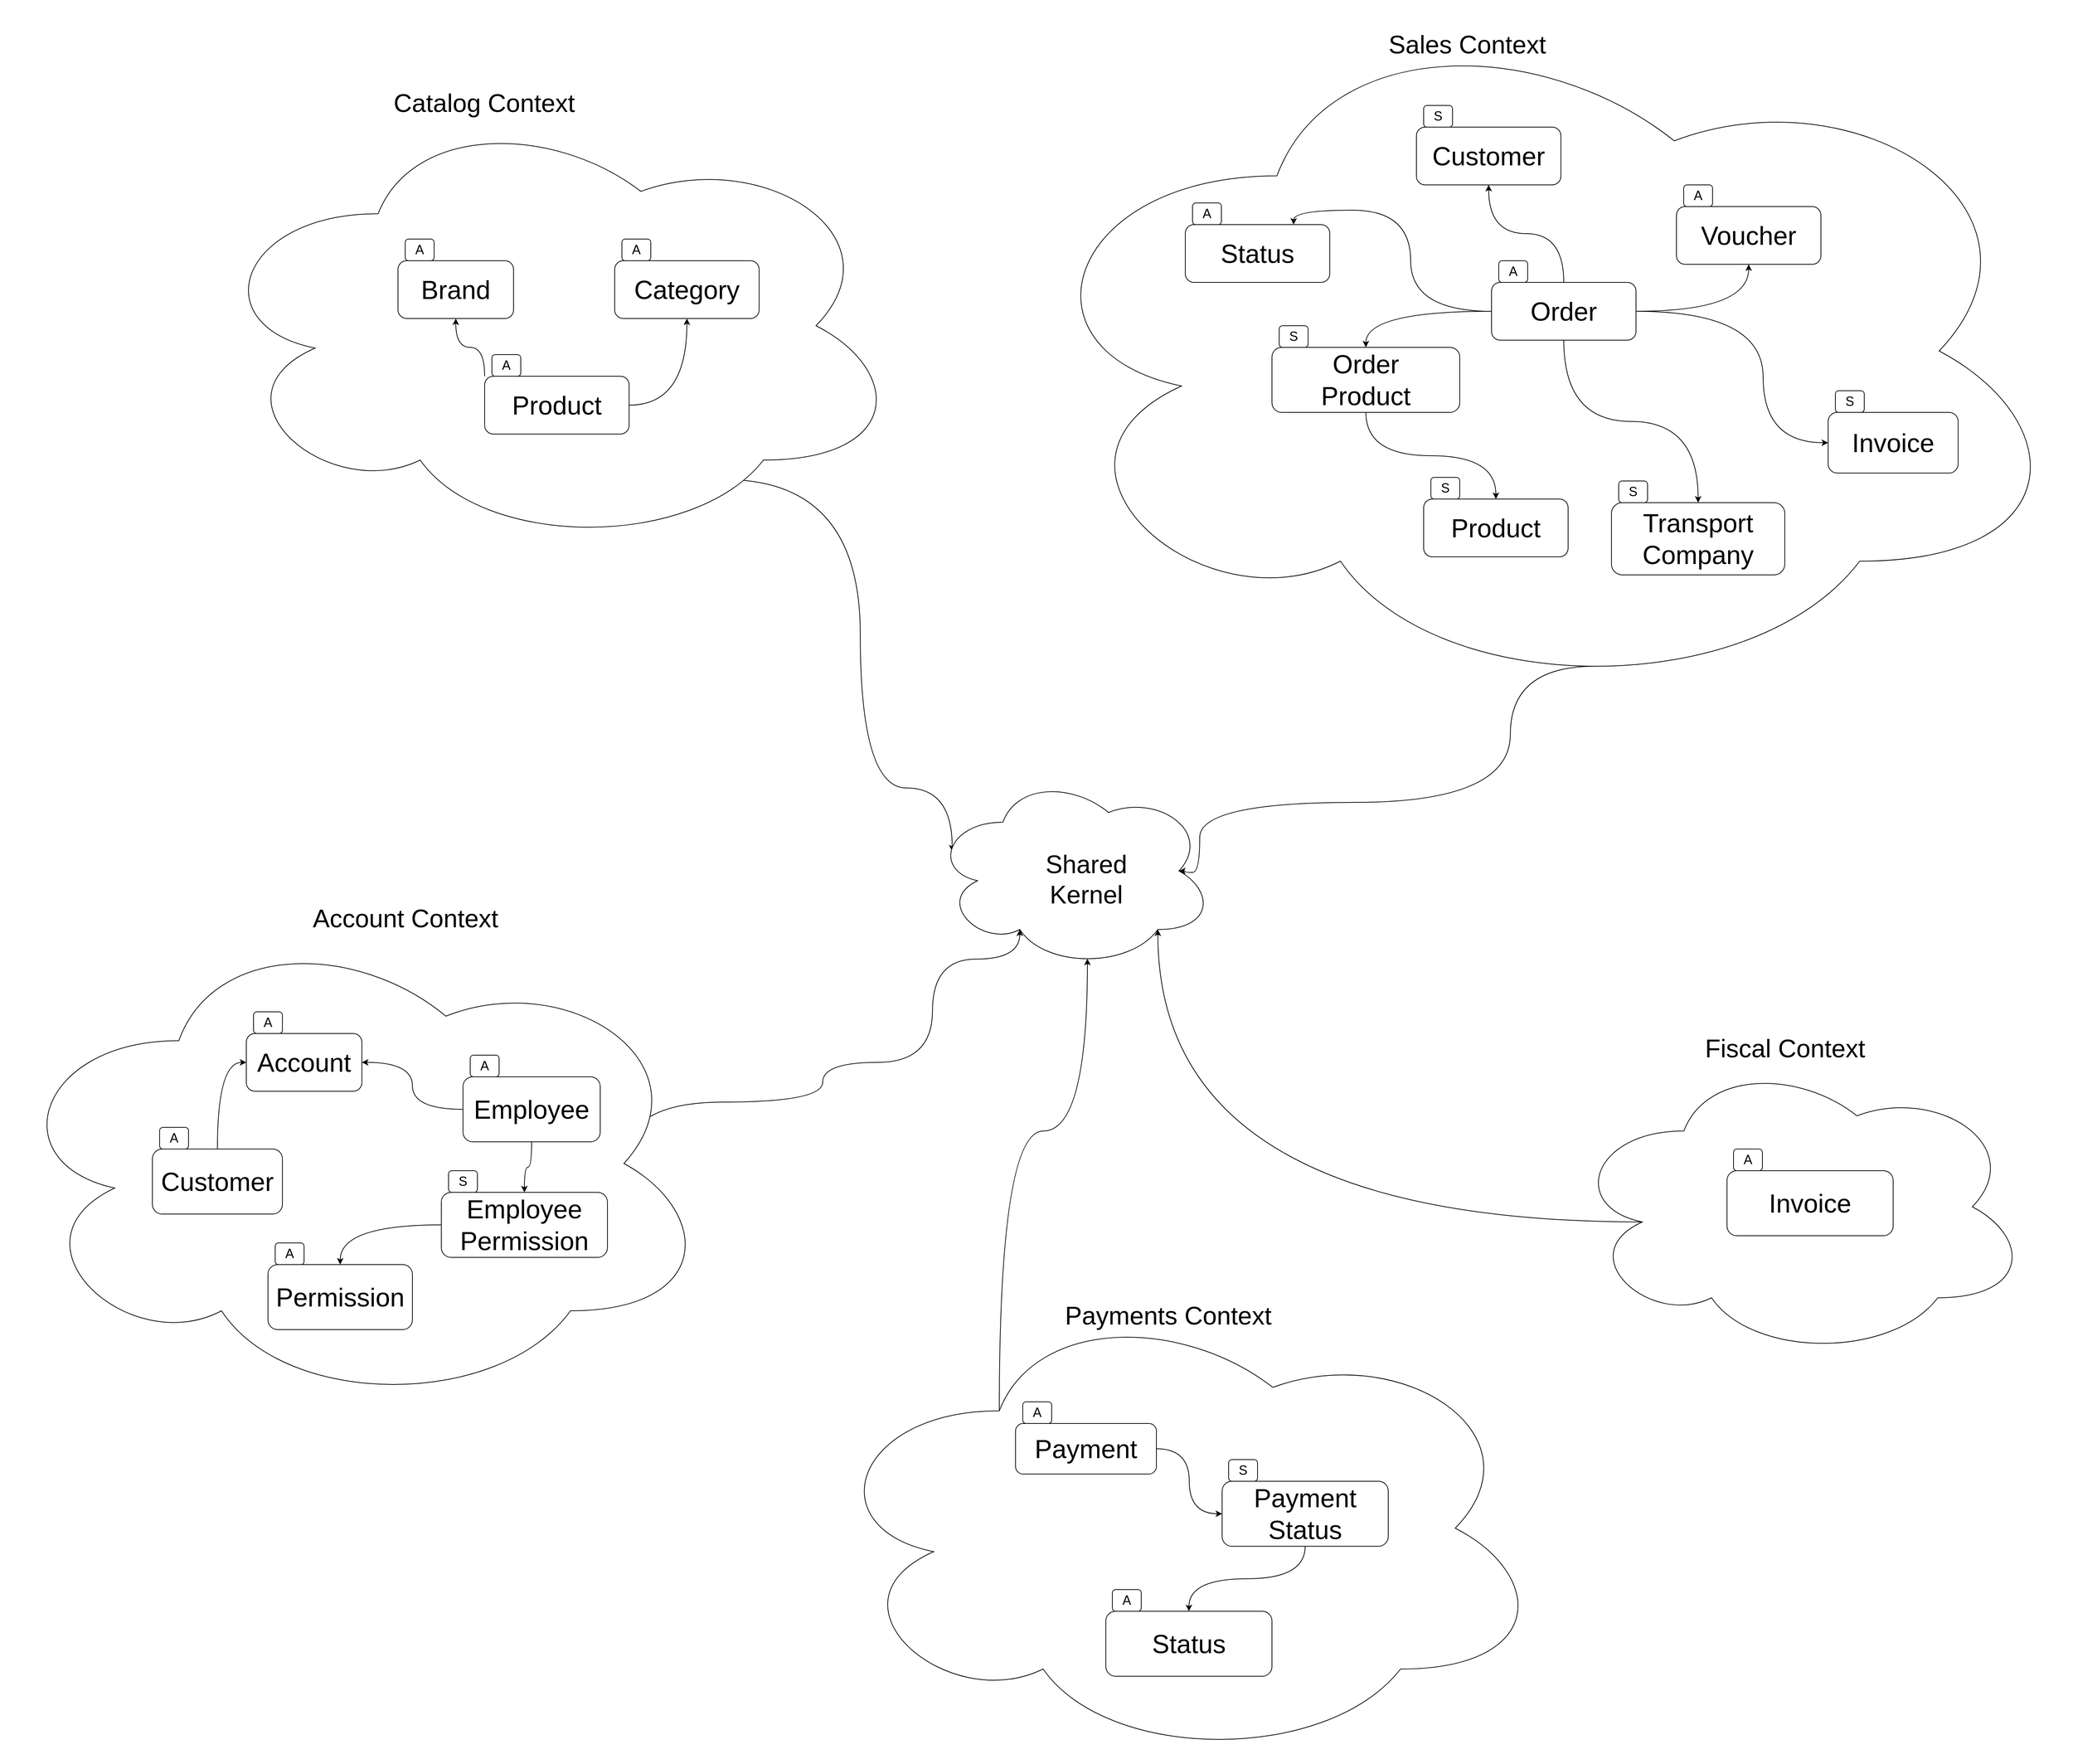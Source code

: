 <mxfile version="13.9.9" type="device"><diagram id="ZQA0EDPNKtlbKSDiAfCb" name="Página-1"><mxGraphModel dx="5290" dy="5078" grid="1" gridSize="10" guides="1" tooltips="1" connect="1" arrows="1" fold="1" page="1" pageScale="1" pageWidth="827" pageHeight="1169" math="0" shadow="0"><root><mxCell id="0"/><mxCell id="1" parent="0"/><mxCell id="Mp_Ajbu60HFXMeDb34sg-43" style="edgeStyle=orthogonalEdgeStyle;curved=1;orthogonalLoop=1;jettySize=auto;html=1;entryX=0.875;entryY=0.5;entryDx=0;entryDy=0;exitX=0.55;exitY=0.95;exitDx=0;exitDy=0;exitPerimeter=0;entryPerimeter=0;" edge="1" parent="1" source="Mp_Ajbu60HFXMeDb34sg-1" target="Mp_Ajbu60HFXMeDb34sg-6"><mxGeometry relative="1" as="geometry"><Array as="points"><mxPoint x="1410" y="-279"/><mxPoint x="1410" y="-90"/><mxPoint x="980" y="-90"/><mxPoint x="980" y="7"/><mxPoint x="960" y="7"/><mxPoint x="960" y="5"/></Array></mxGeometry></mxCell><mxCell id="Mp_Ajbu60HFXMeDb34sg-1" value="" style="ellipse;shape=cloud;whiteSpace=wrap;html=1;" vertex="1" parent="1"><mxGeometry x="720" y="-1200" width="1467.13" height="970" as="geometry"/></mxCell><mxCell id="Mp_Ajbu60HFXMeDb34sg-8" style="edgeStyle=orthogonalEdgeStyle;orthogonalLoop=1;jettySize=auto;html=1;exitX=0.55;exitY=0.95;exitDx=0;exitDy=0;exitPerimeter=0;curved=1;entryX=0.07;entryY=0.4;entryDx=0;entryDy=0;entryPerimeter=0;" edge="1" parent="1" source="Mp_Ajbu60HFXMeDb34sg-2" target="Mp_Ajbu60HFXMeDb34sg-6"><mxGeometry relative="1" as="geometry"><Array as="points"><mxPoint x="133" y="-537"/><mxPoint x="510" y="-537"/><mxPoint x="510" y="-110"/><mxPoint x="637" y="-110"/></Array></mxGeometry></mxCell><mxCell id="Mp_Ajbu60HFXMeDb34sg-9" value="&lt;font style=&quot;font-size: 35px&quot;&gt;Catalog Context&lt;/font&gt;" style="edgeLabel;html=1;align=center;verticalAlign=middle;resizable=0;points=[];" vertex="1" connectable="0" parent="Mp_Ajbu60HFXMeDb34sg-8"><mxGeometry x="-0.226" relative="1" as="geometry"><mxPoint x="-499.14" y="-522.57" as="offset"/></mxGeometry></mxCell><mxCell id="Mp_Ajbu60HFXMeDb34sg-2" value="" style="ellipse;shape=cloud;whiteSpace=wrap;html=1;" vertex="1" parent="1"><mxGeometry x="-400" y="-1060" width="970" height="620" as="geometry"/></mxCell><mxCell id="Mp_Ajbu60HFXMeDb34sg-66" style="edgeStyle=orthogonalEdgeStyle;curved=1;orthogonalLoop=1;jettySize=auto;html=1;entryX=0.55;entryY=0.95;entryDx=0;entryDy=0;entryPerimeter=0;exitX=0.25;exitY=0.25;exitDx=0;exitDy=0;exitPerimeter=0;" edge="1" parent="1" source="Mp_Ajbu60HFXMeDb34sg-4" target="Mp_Ajbu60HFXMeDb34sg-6"><mxGeometry relative="1" as="geometry"/></mxCell><mxCell id="Mp_Ajbu60HFXMeDb34sg-4" value="" style="ellipse;shape=cloud;whiteSpace=wrap;html=1;" vertex="1" parent="1"><mxGeometry x="450" y="590" width="1010" height="650" as="geometry"/></mxCell><mxCell id="Mp_Ajbu60HFXMeDb34sg-48" style="edgeStyle=orthogonalEdgeStyle;curved=1;orthogonalLoop=1;jettySize=auto;html=1;entryX=0.31;entryY=0.8;entryDx=0;entryDy=0;entryPerimeter=0;exitX=0.875;exitY=0.5;exitDx=0;exitDy=0;exitPerimeter=0;" edge="1" parent="1" source="Mp_Ajbu60HFXMeDb34sg-5" target="Mp_Ajbu60HFXMeDb34sg-6"><mxGeometry relative="1" as="geometry"><Array as="points"><mxPoint x="183" y="325"/><mxPoint x="458" y="325"/><mxPoint x="458" y="270"/><mxPoint x="610" y="270"/><mxPoint x="610" y="127"/><mxPoint x="731" y="127"/></Array></mxGeometry></mxCell><mxCell id="Mp_Ajbu60HFXMeDb34sg-5" value="" style="ellipse;shape=cloud;whiteSpace=wrap;html=1;" vertex="1" parent="1"><mxGeometry x="-680" y="70" width="986.09" height="680" as="geometry"/></mxCell><mxCell id="Mp_Ajbu60HFXMeDb34sg-6" value="" style="ellipse;shape=cloud;whiteSpace=wrap;html=1;" vertex="1" parent="1"><mxGeometry x="610" y="-130" width="390" height="270" as="geometry"/></mxCell><mxCell id="Mp_Ajbu60HFXMeDb34sg-7" value="&lt;font style=&quot;font-size: 35px&quot;&gt;Shared&lt;br&gt;Kernel&lt;/font&gt;" style="text;html=1;strokeColor=none;fillColor=none;align=center;verticalAlign=middle;whiteSpace=wrap;rounded=0;fontSize=35;" vertex="1" parent="1"><mxGeometry x="697.75" y="-38" width="249.5" height="108" as="geometry"/></mxCell><mxCell id="Mp_Ajbu60HFXMeDb34sg-10" value="&lt;font style=&quot;font-size: 36px&quot;&gt;Brand&lt;/font&gt;" style="rounded=1;whiteSpace=wrap;html=1;" vertex="1" parent="1"><mxGeometry x="-130" y="-840" width="160" height="80" as="geometry"/></mxCell><mxCell id="Mp_Ajbu60HFXMeDb34sg-69" style="edgeStyle=orthogonalEdgeStyle;curved=1;orthogonalLoop=1;jettySize=auto;html=1;entryX=0.8;entryY=0.8;entryDx=0;entryDy=0;entryPerimeter=0;exitX=0.16;exitY=0.55;exitDx=0;exitDy=0;exitPerimeter=0;" edge="1" parent="1" source="Mp_Ajbu60HFXMeDb34sg-11" target="Mp_Ajbu60HFXMeDb34sg-6"><mxGeometry relative="1" as="geometry"><mxPoint x="1210" y="260" as="targetPoint"/></mxGeometry></mxCell><mxCell id="Mp_Ajbu60HFXMeDb34sg-11" value="" style="ellipse;shape=cloud;whiteSpace=wrap;html=1;" vertex="1" parent="1"><mxGeometry x="1490.43" y="260" width="639.14" height="420" as="geometry"/></mxCell><mxCell id="Mp_Ajbu60HFXMeDb34sg-12" value="&lt;font style=&quot;font-size: 36px&quot;&gt;Category&lt;/font&gt;" style="rounded=1;whiteSpace=wrap;html=1;" vertex="1" parent="1"><mxGeometry x="170" y="-840" width="200" height="80" as="geometry"/></mxCell><mxCell id="Mp_Ajbu60HFXMeDb34sg-14" style="edgeStyle=orthogonalEdgeStyle;curved=1;orthogonalLoop=1;jettySize=auto;html=1;exitX=0;exitY=0;exitDx=0;exitDy=0;" edge="1" parent="1" source="Mp_Ajbu60HFXMeDb34sg-13" target="Mp_Ajbu60HFXMeDb34sg-10"><mxGeometry relative="1" as="geometry"/></mxCell><mxCell id="Mp_Ajbu60HFXMeDb34sg-15" style="edgeStyle=orthogonalEdgeStyle;curved=1;orthogonalLoop=1;jettySize=auto;html=1;exitX=1;exitY=0.5;exitDx=0;exitDy=0;entryX=0.5;entryY=1;entryDx=0;entryDy=0;" edge="1" parent="1" source="Mp_Ajbu60HFXMeDb34sg-13" target="Mp_Ajbu60HFXMeDb34sg-12"><mxGeometry relative="1" as="geometry"/></mxCell><mxCell id="Mp_Ajbu60HFXMeDb34sg-13" value="&lt;font style=&quot;font-size: 36px&quot;&gt;Product&lt;/font&gt;" style="rounded=1;whiteSpace=wrap;html=1;" vertex="1" parent="1"><mxGeometry x="-10" y="-680" width="200" height="80" as="geometry"/></mxCell><mxCell id="Mp_Ajbu60HFXMeDb34sg-18" value="&lt;font style=&quot;font-size: 18px&quot;&gt;A&lt;/font&gt;" style="rounded=1;whiteSpace=wrap;html=1;" vertex="1" parent="1"><mxGeometry y="-710" width="40" height="30" as="geometry"/></mxCell><mxCell id="Mp_Ajbu60HFXMeDb34sg-19" value="&lt;font style=&quot;font-size: 18px&quot;&gt;A&lt;/font&gt;" style="rounded=1;whiteSpace=wrap;html=1;" vertex="1" parent="1"><mxGeometry x="-120" y="-870" width="40" height="30" as="geometry"/></mxCell><mxCell id="Mp_Ajbu60HFXMeDb34sg-20" value="&lt;font style=&quot;font-size: 18px&quot;&gt;A&lt;/font&gt;" style="rounded=1;whiteSpace=wrap;html=1;" vertex="1" parent="1"><mxGeometry x="180" y="-870" width="40" height="30" as="geometry"/></mxCell><mxCell id="Mp_Ajbu60HFXMeDb34sg-21" value="&lt;font style=&quot;font-size: 35px&quot;&gt;Sales Context&lt;/font&gt;" style="edgeLabel;html=1;align=center;verticalAlign=middle;resizable=0;points=[];" vertex="1" connectable="0" parent="1"><mxGeometry x="1350.0" y="-1140" as="geometry"/></mxCell><mxCell id="Mp_Ajbu60HFXMeDb34sg-36" style="edgeStyle=orthogonalEdgeStyle;curved=1;orthogonalLoop=1;jettySize=auto;html=1;" edge="1" parent="1" source="Mp_Ajbu60HFXMeDb34sg-22" target="Mp_Ajbu60HFXMeDb34sg-30"><mxGeometry relative="1" as="geometry"/></mxCell><mxCell id="Mp_Ajbu60HFXMeDb34sg-39" style="edgeStyle=orthogonalEdgeStyle;curved=1;orthogonalLoop=1;jettySize=auto;html=1;" edge="1" parent="1" source="Mp_Ajbu60HFXMeDb34sg-22" target="Mp_Ajbu60HFXMeDb34sg-26"><mxGeometry relative="1" as="geometry"/></mxCell><mxCell id="Mp_Ajbu60HFXMeDb34sg-40" style="edgeStyle=orthogonalEdgeStyle;curved=1;orthogonalLoop=1;jettySize=auto;html=1;entryX=0.75;entryY=0;entryDx=0;entryDy=0;" edge="1" parent="1" source="Mp_Ajbu60HFXMeDb34sg-22" target="Mp_Ajbu60HFXMeDb34sg-28"><mxGeometry relative="1" as="geometry"/></mxCell><mxCell id="Mp_Ajbu60HFXMeDb34sg-41" style="edgeStyle=orthogonalEdgeStyle;curved=1;orthogonalLoop=1;jettySize=auto;html=1;entryX=0.5;entryY=1;entryDx=0;entryDy=0;" edge="1" parent="1" source="Mp_Ajbu60HFXMeDb34sg-22" target="Mp_Ajbu60HFXMeDb34sg-34"><mxGeometry relative="1" as="geometry"/></mxCell><mxCell id="Mp_Ajbu60HFXMeDb34sg-42" style="edgeStyle=orthogonalEdgeStyle;curved=1;orthogonalLoop=1;jettySize=auto;html=1;entryX=0.5;entryY=1;entryDx=0;entryDy=0;" edge="1" parent="1" source="Mp_Ajbu60HFXMeDb34sg-22" target="Mp_Ajbu60HFXMeDb34sg-24"><mxGeometry relative="1" as="geometry"/></mxCell><mxCell id="Mp_Ajbu60HFXMeDb34sg-83" style="edgeStyle=orthogonalEdgeStyle;curved=1;orthogonalLoop=1;jettySize=auto;html=1;entryX=0;entryY=0.5;entryDx=0;entryDy=0;" edge="1" parent="1" source="Mp_Ajbu60HFXMeDb34sg-22" target="Mp_Ajbu60HFXMeDb34sg-81"><mxGeometry relative="1" as="geometry"><Array as="points"><mxPoint x="1760" y="-770"/><mxPoint x="1760" y="-588"/></Array></mxGeometry></mxCell><mxCell id="Mp_Ajbu60HFXMeDb34sg-22" value="&lt;font style=&quot;font-size: 36px&quot;&gt;Order&lt;/font&gt;" style="rounded=1;whiteSpace=wrap;html=1;" vertex="1" parent="1"><mxGeometry x="1384" y="-810" width="200" height="80" as="geometry"/></mxCell><mxCell id="Mp_Ajbu60HFXMeDb34sg-23" value="&lt;font style=&quot;font-size: 18px&quot;&gt;A&lt;/font&gt;" style="rounded=1;whiteSpace=wrap;html=1;" vertex="1" parent="1"><mxGeometry x="1394" y="-840" width="40" height="30" as="geometry"/></mxCell><mxCell id="Mp_Ajbu60HFXMeDb34sg-24" value="&lt;font style=&quot;font-size: 36px&quot;&gt;Voucher&lt;/font&gt;" style="rounded=1;whiteSpace=wrap;html=1;" vertex="1" parent="1"><mxGeometry x="1640" y="-915" width="200" height="80" as="geometry"/></mxCell><mxCell id="Mp_Ajbu60HFXMeDb34sg-25" value="&lt;font style=&quot;font-size: 18px&quot;&gt;A&lt;/font&gt;" style="rounded=1;whiteSpace=wrap;html=1;" vertex="1" parent="1"><mxGeometry x="1650" y="-945" width="40" height="30" as="geometry"/></mxCell><mxCell id="Mp_Ajbu60HFXMeDb34sg-26" value="&lt;font style=&quot;font-size: 36px&quot;&gt;Transport Company&lt;/font&gt;" style="rounded=1;whiteSpace=wrap;html=1;" vertex="1" parent="1"><mxGeometry x="1550" y="-505" width="240" height="100" as="geometry"/></mxCell><mxCell id="Mp_Ajbu60HFXMeDb34sg-27" value="&lt;font style=&quot;font-size: 18px&quot;&gt;S&lt;/font&gt;" style="rounded=1;whiteSpace=wrap;html=1;" vertex="1" parent="1"><mxGeometry x="1560" y="-535" width="40" height="30" as="geometry"/></mxCell><mxCell id="Mp_Ajbu60HFXMeDb34sg-28" value="&lt;font style=&quot;font-size: 36px&quot;&gt;Status&lt;/font&gt;" style="rounded=1;whiteSpace=wrap;html=1;" vertex="1" parent="1"><mxGeometry x="960" y="-890" width="200" height="80" as="geometry"/></mxCell><mxCell id="Mp_Ajbu60HFXMeDb34sg-29" value="&lt;font style=&quot;font-size: 18px&quot;&gt;A&lt;/font&gt;" style="rounded=1;whiteSpace=wrap;html=1;" vertex="1" parent="1"><mxGeometry x="970" y="-920" width="40" height="30" as="geometry"/></mxCell><mxCell id="Mp_Ajbu60HFXMeDb34sg-38" style="edgeStyle=orthogonalEdgeStyle;curved=1;orthogonalLoop=1;jettySize=auto;html=1;entryX=0.5;entryY=0;entryDx=0;entryDy=0;" edge="1" parent="1" source="Mp_Ajbu60HFXMeDb34sg-30" target="Mp_Ajbu60HFXMeDb34sg-32"><mxGeometry relative="1" as="geometry"/></mxCell><mxCell id="Mp_Ajbu60HFXMeDb34sg-30" value="&lt;font style=&quot;font-size: 36px&quot;&gt;Order&lt;br&gt;Product&lt;/font&gt;" style="rounded=1;whiteSpace=wrap;html=1;" vertex="1" parent="1"><mxGeometry x="1080" y="-720" width="260" height="90" as="geometry"/></mxCell><mxCell id="Mp_Ajbu60HFXMeDb34sg-31" value="&lt;font style=&quot;font-size: 18px&quot;&gt;S&lt;/font&gt;" style="rounded=1;whiteSpace=wrap;html=1;" vertex="1" parent="1"><mxGeometry x="1090" y="-750" width="40" height="30" as="geometry"/></mxCell><mxCell id="Mp_Ajbu60HFXMeDb34sg-32" value="&lt;font style=&quot;font-size: 36px&quot;&gt;Product&lt;/font&gt;" style="rounded=1;whiteSpace=wrap;html=1;" vertex="1" parent="1"><mxGeometry x="1290" y="-510" width="200" height="80" as="geometry"/></mxCell><mxCell id="Mp_Ajbu60HFXMeDb34sg-33" value="&lt;span style=&quot;font-size: 18px&quot;&gt;S&lt;/span&gt;" style="rounded=1;whiteSpace=wrap;html=1;" vertex="1" parent="1"><mxGeometry x="1300" y="-540" width="40" height="30" as="geometry"/></mxCell><mxCell id="Mp_Ajbu60HFXMeDb34sg-34" value="&lt;font style=&quot;font-size: 36px&quot;&gt;Customer&lt;/font&gt;" style="rounded=1;whiteSpace=wrap;html=1;" vertex="1" parent="1"><mxGeometry x="1280" y="-1025" width="200" height="80" as="geometry"/></mxCell><mxCell id="Mp_Ajbu60HFXMeDb34sg-35" value="&lt;font style=&quot;font-size: 18px&quot;&gt;S&lt;/font&gt;" style="rounded=1;whiteSpace=wrap;html=1;" vertex="1" parent="1"><mxGeometry x="1290" y="-1055" width="40" height="30" as="geometry"/></mxCell><mxCell id="Mp_Ajbu60HFXMeDb34sg-37" style="edgeStyle=orthogonalEdgeStyle;curved=1;orthogonalLoop=1;jettySize=auto;html=1;exitX=0.5;exitY=1;exitDx=0;exitDy=0;" edge="1" parent="1" source="Mp_Ajbu60HFXMeDb34sg-33" target="Mp_Ajbu60HFXMeDb34sg-33"><mxGeometry relative="1" as="geometry"/></mxCell><mxCell id="Mp_Ajbu60HFXMeDb34sg-45" value="&lt;font style=&quot;font-size: 35px&quot;&gt;Account Context&lt;/font&gt;" style="edgeLabel;html=1;align=center;verticalAlign=middle;resizable=0;points=[];" vertex="1" connectable="0" parent="1"><mxGeometry x="-120.0" y="70.0" as="geometry"/></mxCell><mxCell id="Mp_Ajbu60HFXMeDb34sg-60" style="edgeStyle=orthogonalEdgeStyle;curved=1;orthogonalLoop=1;jettySize=auto;html=1;entryX=1;entryY=0.5;entryDx=0;entryDy=0;" edge="1" parent="1" source="Mp_Ajbu60HFXMeDb34sg-49" target="Mp_Ajbu60HFXMeDb34sg-57"><mxGeometry relative="1" as="geometry"/></mxCell><mxCell id="Mp_Ajbu60HFXMeDb34sg-61" style="edgeStyle=orthogonalEdgeStyle;curved=1;orthogonalLoop=1;jettySize=auto;html=1;entryX=0.5;entryY=0;entryDx=0;entryDy=0;" edge="1" parent="1" source="Mp_Ajbu60HFXMeDb34sg-49" target="Mp_Ajbu60HFXMeDb34sg-51"><mxGeometry relative="1" as="geometry"/></mxCell><mxCell id="Mp_Ajbu60HFXMeDb34sg-49" value="&lt;font style=&quot;font-size: 36px&quot;&gt;Employee&lt;/font&gt;" style="rounded=1;whiteSpace=wrap;html=1;" vertex="1" parent="1"><mxGeometry x="-40" y="290" width="190" height="90" as="geometry"/></mxCell><mxCell id="Mp_Ajbu60HFXMeDb34sg-50" value="&lt;font style=&quot;font-size: 18px&quot;&gt;A&lt;/font&gt;" style="rounded=1;whiteSpace=wrap;html=1;" vertex="1" parent="1"><mxGeometry x="-30" y="260" width="40" height="30" as="geometry"/></mxCell><mxCell id="Mp_Ajbu60HFXMeDb34sg-62" style="edgeStyle=orthogonalEdgeStyle;curved=1;orthogonalLoop=1;jettySize=auto;html=1;entryX=0.5;entryY=0;entryDx=0;entryDy=0;" edge="1" parent="1" source="Mp_Ajbu60HFXMeDb34sg-51" target="Mp_Ajbu60HFXMeDb34sg-53"><mxGeometry relative="1" as="geometry"/></mxCell><mxCell id="Mp_Ajbu60HFXMeDb34sg-51" value="&lt;font style=&quot;font-size: 36px&quot;&gt;Employee&lt;br&gt;Permission&lt;br&gt;&lt;/font&gt;" style="rounded=1;whiteSpace=wrap;html=1;" vertex="1" parent="1"><mxGeometry x="-70" y="450" width="230" height="90" as="geometry"/></mxCell><mxCell id="Mp_Ajbu60HFXMeDb34sg-52" value="&lt;font style=&quot;font-size: 18px&quot;&gt;S&lt;/font&gt;" style="rounded=1;whiteSpace=wrap;html=1;" vertex="1" parent="1"><mxGeometry x="-60" y="420" width="40" height="30" as="geometry"/></mxCell><mxCell id="Mp_Ajbu60HFXMeDb34sg-53" value="&lt;font style=&quot;font-size: 36px&quot;&gt;Permission&lt;/font&gt;" style="rounded=1;whiteSpace=wrap;html=1;" vertex="1" parent="1"><mxGeometry x="-310" y="550" width="200" height="90" as="geometry"/></mxCell><mxCell id="Mp_Ajbu60HFXMeDb34sg-54" value="&lt;font style=&quot;font-size: 18px&quot;&gt;A&lt;/font&gt;" style="rounded=1;whiteSpace=wrap;html=1;" vertex="1" parent="1"><mxGeometry x="-300" y="520" width="40" height="30" as="geometry"/></mxCell><mxCell id="Mp_Ajbu60HFXMeDb34sg-59" style="edgeStyle=orthogonalEdgeStyle;curved=1;orthogonalLoop=1;jettySize=auto;html=1;entryX=0;entryY=0.5;entryDx=0;entryDy=0;" edge="1" parent="1" source="Mp_Ajbu60HFXMeDb34sg-55" target="Mp_Ajbu60HFXMeDb34sg-57"><mxGeometry relative="1" as="geometry"/></mxCell><mxCell id="Mp_Ajbu60HFXMeDb34sg-55" value="&lt;span style=&quot;font-size: 36px&quot;&gt;Customer&lt;/span&gt;" style="rounded=1;whiteSpace=wrap;html=1;" vertex="1" parent="1"><mxGeometry x="-470" y="390" width="180" height="90" as="geometry"/></mxCell><mxCell id="Mp_Ajbu60HFXMeDb34sg-56" value="&lt;font style=&quot;font-size: 18px&quot;&gt;A&lt;/font&gt;" style="rounded=1;whiteSpace=wrap;html=1;" vertex="1" parent="1"><mxGeometry x="-460" y="360" width="40" height="30" as="geometry"/></mxCell><mxCell id="Mp_Ajbu60HFXMeDb34sg-57" value="&lt;font style=&quot;font-size: 36px&quot;&gt;Account&lt;/font&gt;" style="rounded=1;whiteSpace=wrap;html=1;" vertex="1" parent="1"><mxGeometry x="-340" y="230" width="160" height="80" as="geometry"/></mxCell><mxCell id="Mp_Ajbu60HFXMeDb34sg-58" value="&lt;font style=&quot;font-size: 18px&quot;&gt;A&lt;/font&gt;" style="rounded=1;whiteSpace=wrap;html=1;" vertex="1" parent="1"><mxGeometry x="-330" y="200" width="40" height="30" as="geometry"/></mxCell><mxCell id="Mp_Ajbu60HFXMeDb34sg-65" value="&lt;font style=&quot;font-size: 35px&quot;&gt;Payments Context&lt;/font&gt;" style="edgeLabel;html=1;align=center;verticalAlign=middle;resizable=0;points=[];" vertex="1" connectable="0" parent="1"><mxGeometry x="935.43" y="620.0" as="geometry"/></mxCell><mxCell id="Mp_Ajbu60HFXMeDb34sg-74" style="edgeStyle=orthogonalEdgeStyle;curved=1;orthogonalLoop=1;jettySize=auto;html=1;entryX=0;entryY=0.5;entryDx=0;entryDy=0;" edge="1" parent="1" source="Mp_Ajbu60HFXMeDb34sg-67" target="Mp_Ajbu60HFXMeDb34sg-71"><mxGeometry relative="1" as="geometry"/></mxCell><mxCell id="Mp_Ajbu60HFXMeDb34sg-67" value="&lt;font style=&quot;font-size: 36px&quot;&gt;Payment&lt;br&gt;&lt;/font&gt;" style="rounded=1;whiteSpace=wrap;html=1;" vertex="1" parent="1"><mxGeometry x="725" y="770" width="195" height="70" as="geometry"/></mxCell><mxCell id="Mp_Ajbu60HFXMeDb34sg-68" value="&lt;font style=&quot;font-size: 18px&quot;&gt;A&lt;/font&gt;" style="rounded=1;whiteSpace=wrap;html=1;" vertex="1" parent="1"><mxGeometry x="735" y="740" width="40" height="30" as="geometry"/></mxCell><mxCell id="Mp_Ajbu60HFXMeDb34sg-77" style="edgeStyle=orthogonalEdgeStyle;curved=1;orthogonalLoop=1;jettySize=auto;html=1;" edge="1" parent="1" source="Mp_Ajbu60HFXMeDb34sg-71" target="Mp_Ajbu60HFXMeDb34sg-75"><mxGeometry relative="1" as="geometry"/></mxCell><mxCell id="Mp_Ajbu60HFXMeDb34sg-71" value="&lt;font style=&quot;font-size: 36px&quot;&gt;Payment&lt;br&gt;Status&lt;br&gt;&lt;/font&gt;" style="rounded=1;whiteSpace=wrap;html=1;" vertex="1" parent="1"><mxGeometry x="1011" y="850" width="230" height="90" as="geometry"/></mxCell><mxCell id="Mp_Ajbu60HFXMeDb34sg-72" value="&lt;font style=&quot;font-size: 18px&quot;&gt;S&lt;/font&gt;" style="rounded=1;whiteSpace=wrap;html=1;" vertex="1" parent="1"><mxGeometry x="1020" y="820" width="40" height="30" as="geometry"/></mxCell><mxCell id="Mp_Ajbu60HFXMeDb34sg-75" value="&lt;font style=&quot;font-size: 36px&quot;&gt;Status&lt;br&gt;&lt;/font&gt;" style="rounded=1;whiteSpace=wrap;html=1;" vertex="1" parent="1"><mxGeometry x="850" y="1030" width="230" height="90" as="geometry"/></mxCell><mxCell id="Mp_Ajbu60HFXMeDb34sg-76" value="&lt;span style=&quot;font-size: 18px&quot;&gt;A&lt;/span&gt;" style="rounded=1;whiteSpace=wrap;html=1;" vertex="1" parent="1"><mxGeometry x="859" y="1000" width="40" height="30" as="geometry"/></mxCell><mxCell id="Mp_Ajbu60HFXMeDb34sg-78" value="&lt;font style=&quot;font-size: 35px&quot;&gt;Fiscal Context&lt;/font&gt;" style="edgeLabel;html=1;align=center;verticalAlign=middle;resizable=0;points=[];" vertex="1" connectable="0" parent="1"><mxGeometry x="1790.0" y="250.0" as="geometry"/></mxCell><mxCell id="Mp_Ajbu60HFXMeDb34sg-79" value="&lt;font style=&quot;font-size: 36px&quot;&gt;Invoice&lt;br&gt;&lt;/font&gt;" style="rounded=1;whiteSpace=wrap;html=1;" vertex="1" parent="1"><mxGeometry x="1710" y="420" width="230" height="90" as="geometry"/></mxCell><mxCell id="Mp_Ajbu60HFXMeDb34sg-80" value="&lt;span style=&quot;font-size: 18px&quot;&gt;A&lt;/span&gt;" style="rounded=1;whiteSpace=wrap;html=1;" vertex="1" parent="1"><mxGeometry x="1719" y="390" width="40" height="30" as="geometry"/></mxCell><mxCell id="Mp_Ajbu60HFXMeDb34sg-81" value="&lt;font style=&quot;font-size: 36px&quot;&gt;Invoice&lt;/font&gt;" style="rounded=1;whiteSpace=wrap;html=1;" vertex="1" parent="1"><mxGeometry x="1850" y="-630" width="180" height="84" as="geometry"/></mxCell><mxCell id="Mp_Ajbu60HFXMeDb34sg-82" value="&lt;font style=&quot;font-size: 18px&quot;&gt;S&lt;/font&gt;" style="rounded=1;whiteSpace=wrap;html=1;" vertex="1" parent="1"><mxGeometry x="1860" y="-660" width="40" height="30" as="geometry"/></mxCell></root></mxGraphModel></diagram></mxfile>